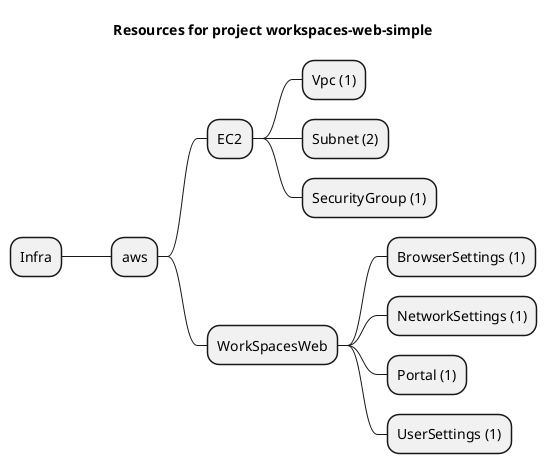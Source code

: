@startmindmap
title Resources for project workspaces-web-simple
skinparam monochrome true
+ Infra
++ aws
+++ EC2
++++ Vpc (1)
++++ Subnet (2)
++++ SecurityGroup (1)
+++ WorkSpacesWeb
++++ BrowserSettings (1)
++++ NetworkSettings (1)
++++ Portal (1)
++++ UserSettings (1)
@endmindmap